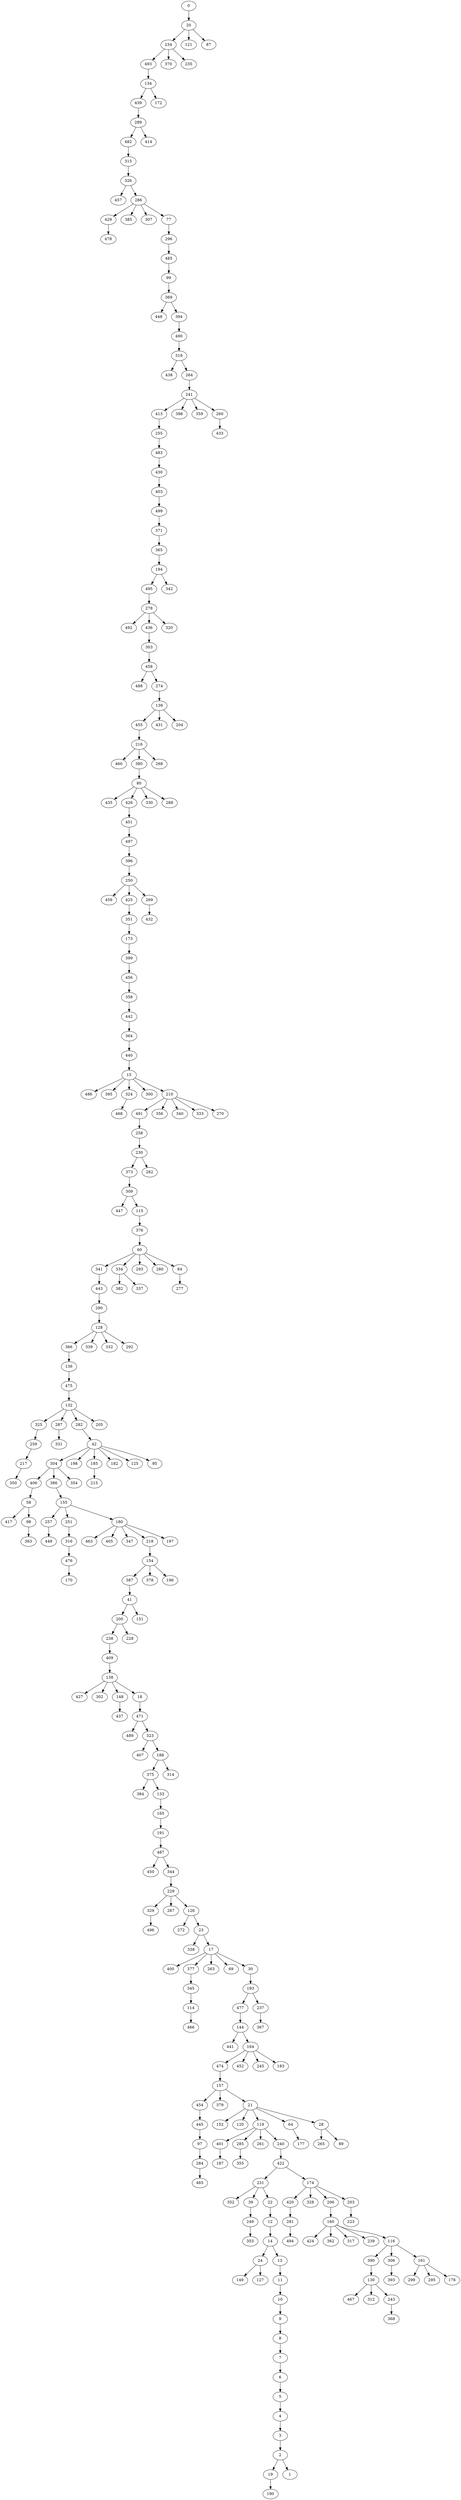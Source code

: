 digraph {
	0 [label=0]
	20 [label=20]
	234 [label=234]
	493 [label=493]
	134 [label=134]
	439 [label=439]
	289 [label=289]
	482 [label=482]
	315 [label=315]
	326 [label=326]
	457 [label=457]
	286 [label=286]
	429 [label=429]
	478 [label=478]
	385 [label=385]
	307 [label=307]
	77 [label=77]
	296 [label=296]
	485 [label=485]
	99 [label=99]
	369 [label=369]
	448 [label=448]
	394 [label=394]
	490 [label=490]
	318 [label=318]
	438 [label=438]
	264 [label=264]
	241 [label=241]
	413 [label=413]
	255 [label=255]
	483 [label=483]
	430 [label=430]
	403 [label=403]
	499 [label=499]
	371 [label=371]
	365 [label=365]
	194 [label=194]
	495 [label=495]
	278 [label=278]
	492 [label=492]
	436 [label=436]
	303 [label=303]
	458 [label=458]
	488 [label=488]
	274 [label=274]
	139 [label=139]
	455 [label=455]
	216 [label=216]
	460 [label=460]
	380 [label=380]
	80 [label=80]
	435 [label=435]
	426 [label=426]
	451 [label=451]
	497 [label=497]
	396 [label=396]
	250 [label=250]
	459 [label=459]
	425 [label=425]
	351 [label=351]
	173 [label=173]
	399 [label=399]
	456 [label=456]
	358 [label=358]
	442 [label=442]
	364 [label=364]
	440 [label=440]
	15 [label=15]
	486 [label=486]
	395 [label=395]
	324 [label=324]
	468 [label=468]
	300 [label=300]
	210 [label=210]
	491 [label=491]
	258 [label=258]
	230 [label=230]
	373 [label=373]
	309 [label=309]
	447 [label=447]
	115 [label=115]
	376 [label=376]
	60 [label=60]
	341 [label=341]
	443 [label=443]
	290 [label=290]
	128 [label=128]
	366 [label=366]
	136 [label=136]
	475 [label=475]
	132 [label=132]
	325 [label=325]
	259 [label=259]
	217 [label=217]
	350 [label=350]
	287 [label=287]
	331 [label=331]
	282 [label=282]
	42 [label=42]
	304 [label=304]
	406 [label=406]
	58 [label=58]
	417 [label=417]
	98 [label=98]
	363 [label=363]
	386 [label=386]
	155 [label=155]
	257 [label=257]
	449 [label=449]
	251 [label=251]
	316 [label=316]
	476 [label=476]
	170 [label=170]
	180 [label=180]
	463 [label=463]
	405 [label=405]
	347 [label=347]
	218 [label=218]
	154 [label=154]
	387 [label=387]
	41 [label=41]
	200 [label=200]
	238 [label=238]
	409 [label=409]
	138 [label=138]
	427 [label=427]
	302 [label=302]
	148 [label=148]
	437 [label=437]
	18 [label=18]
	471 [label=471]
	489 [label=489]
	323 [label=323]
	407 [label=407]
	188 [label=188]
	375 [label=375]
	384 [label=384]
	133 [label=133]
	165 [label=165]
	191 [label=191]
	487 [label=487]
	450 [label=450]
	344 [label=344]
	229 [label=229]
	329 [label=329]
	496 [label=496]
	267 [label=267]
	126 [label=126]
	272 [label=272]
	23 [label=23]
	338 [label=338]
	17 [label=17]
	400 [label=400]
	377 [label=377]
	345 [label=345]
	114 [label=114]
	466 [label=466]
	263 [label=263]
	69 [label=69]
	30 [label=30]
	193 [label=193]
	477 [label=477]
	144 [label=144]
	441 [label=441]
	164 [label=164]
	474 [label=474]
	157 [label=157]
	454 [label=454]
	445 [label=445]
	97 [label=97]
	284 [label=284]
	465 [label=465]
	379 [label=379]
	21 [label=21]
	152 [label=152]
	120 [label=120]
	119 [label=119]
	401 [label=401]
	187 [label=187]
	285 [label=285]
	355 [label=355]
	261 [label=261]
	240 [label=240]
	422 [label=422]
	231 [label=231]
	352 [label=352]
	39 [label=39]
	249 [label=249]
	353 [label=353]
	22 [label=22]
	12 [label=12]
	14 [label=14]
	24 [label=24]
	149 [label=149]
	127 [label=127]
	13 [label=13]
	11 [label=11]
	10 [label=10]
	9 [label=9]
	8 [label=8]
	7 [label=7]
	6 [label=6]
	5 [label=5]
	4 [label=4]
	3 [label=3]
	2 [label=2]
	19 [label=19]
	190 [label=190]
	1 [label=1]
	174 [label=174]
	420 [label=420]
	281 [label=281]
	494 [label=494]
	328 [label=328]
	206 [label=206]
	160 [label=160]
	424 [label=424]
	362 [label=362]
	317 [label=317]
	239 [label=239]
	116 [label=116]
	390 [label=390]
	130 [label=130]
	467 [label=467]
	312 [label=312]
	243 [label=243]
	368 [label=368]
	306 [label=306]
	393 [label=393]
	161 [label=161]
	299 [label=299]
	295 [label=295]
	176 [label=176]
	203 [label=203]
	223 [label=223]
	64 [label=64]
	177 [label=177]
	28 [label=28]
	265 [label=265]
	89 [label=89]
	452 [label=452]
	245 [label=245]
	183 [label=183]
	237 [label=237]
	367 [label=367]
	314 [label=314]
	228 [label=228]
	151 [label=151]
	378 [label=378]
	196 [label=196]
	197 [label=197]
	354 [label=354]
	198 [label=198]
	185 [label=185]
	215 [label=215]
	182 [label=182]
	125 [label=125]
	95 [label=95]
	205 [label=205]
	339 [label=339]
	332 [label=332]
	292 [label=292]
	334 [label=334]
	382 [label=382]
	337 [label=337]
	293 [label=293]
	280 [label=280]
	84 [label=84]
	277 [label=277]
	262 [label=262]
	356 [label=356]
	340 [label=340]
	333 [label=333]
	270 [label=270]
	269 [label=269]
	432 [label=432]
	330 [label=330]
	288 [label=288]
	268 [label=268]
	431 [label=431]
	204 [label=204]
	320 [label=320]
	342 [label=342]
	398 [label=398]
	359 [label=359]
	260 [label=260]
	433 [label=433]
	414 [label=414]
	172 [label=172]
	370 [label=370]
	235 [label=235]
	121 [label=121]
	87 [label=87]
	0 -> 20
	20 -> 234
	234 -> 493
	493 -> 134
	134 -> 439
	439 -> 289
	289 -> 482
	482 -> 315
	315 -> 326
	326 -> 457
	326 -> 286
	286 -> 429
	429 -> 478
	286 -> 385
	286 -> 307
	286 -> 77
	77 -> 296
	296 -> 485
	485 -> 99
	99 -> 369
	369 -> 448
	369 -> 394
	394 -> 490
	490 -> 318
	318 -> 438
	318 -> 264
	264 -> 241
	241 -> 413
	413 -> 255
	255 -> 483
	483 -> 430
	430 -> 403
	403 -> 499
	499 -> 371
	371 -> 365
	365 -> 194
	194 -> 495
	495 -> 278
	278 -> 492
	278 -> 436
	436 -> 303
	303 -> 458
	458 -> 488
	458 -> 274
	274 -> 139
	139 -> 455
	455 -> 216
	216 -> 460
	216 -> 380
	380 -> 80
	80 -> 435
	80 -> 426
	426 -> 451
	451 -> 497
	497 -> 396
	396 -> 250
	250 -> 459
	250 -> 425
	425 -> 351
	351 -> 173
	173 -> 399
	399 -> 456
	456 -> 358
	358 -> 442
	442 -> 364
	364 -> 440
	440 -> 15
	15 -> 486
	15 -> 395
	15 -> 324
	324 -> 468
	15 -> 300
	15 -> 210
	210 -> 491
	491 -> 258
	258 -> 230
	230 -> 373
	373 -> 309
	309 -> 447
	309 -> 115
	115 -> 376
	376 -> 60
	60 -> 341
	341 -> 443
	443 -> 290
	290 -> 128
	128 -> 366
	366 -> 136
	136 -> 475
	475 -> 132
	132 -> 325
	325 -> 259
	259 -> 217
	217 -> 350
	132 -> 287
	287 -> 331
	132 -> 282
	282 -> 42
	42 -> 304
	304 -> 406
	406 -> 58
	58 -> 417
	58 -> 98
	98 -> 363
	304 -> 386
	386 -> 155
	155 -> 257
	257 -> 449
	155 -> 251
	251 -> 316
	316 -> 476
	476 -> 170
	155 -> 180
	180 -> 463
	180 -> 405
	180 -> 347
	180 -> 218
	218 -> 154
	154 -> 387
	387 -> 41
	41 -> 200
	200 -> 238
	238 -> 409
	409 -> 138
	138 -> 427
	138 -> 302
	138 -> 148
	148 -> 437
	138 -> 18
	18 -> 471
	471 -> 489
	471 -> 323
	323 -> 407
	323 -> 188
	188 -> 375
	375 -> 384
	375 -> 133
	133 -> 165
	165 -> 191
	191 -> 487
	487 -> 450
	487 -> 344
	344 -> 229
	229 -> 329
	329 -> 496
	229 -> 267
	229 -> 126
	126 -> 272
	126 -> 23
	23 -> 338
	23 -> 17
	17 -> 400
	17 -> 377
	377 -> 345
	345 -> 114
	114 -> 466
	17 -> 263
	17 -> 69
	17 -> 30
	30 -> 193
	193 -> 477
	477 -> 144
	144 -> 441
	144 -> 164
	164 -> 474
	474 -> 157
	157 -> 454
	454 -> 445
	445 -> 97
	97 -> 284
	284 -> 465
	157 -> 379
	157 -> 21
	21 -> 152
	21 -> 120
	21 -> 119
	119 -> 401
	401 -> 187
	119 -> 285
	285 -> 355
	119 -> 261
	119 -> 240
	240 -> 422
	422 -> 231
	231 -> 352
	231 -> 39
	39 -> 249
	249 -> 353
	231 -> 22
	22 -> 12
	12 -> 14
	14 -> 24
	24 -> 149
	24 -> 127
	14 -> 13
	13 -> 11
	11 -> 10
	10 -> 9
	9 -> 8
	8 -> 7
	7 -> 6
	6 -> 5
	5 -> 4
	4 -> 3
	3 -> 2
	2 -> 19
	19 -> 190
	2 -> 1
	422 -> 174
	174 -> 420
	420 -> 281
	281 -> 494
	174 -> 328
	174 -> 206
	206 -> 160
	160 -> 424
	160 -> 362
	160 -> 317
	160 -> 239
	160 -> 116
	116 -> 390
	390 -> 130
	130 -> 467
	130 -> 312
	130 -> 243
	243 -> 368
	116 -> 306
	306 -> 393
	116 -> 161
	161 -> 299
	161 -> 295
	161 -> 176
	174 -> 203
	203 -> 223
	21 -> 64
	64 -> 177
	21 -> 28
	28 -> 265
	28 -> 89
	164 -> 452
	164 -> 245
	164 -> 183
	193 -> 237
	237 -> 367
	188 -> 314
	200 -> 228
	41 -> 151
	154 -> 378
	154 -> 196
	180 -> 197
	304 -> 354
	42 -> 198
	42 -> 185
	185 -> 215
	42 -> 182
	42 -> 125
	42 -> 95
	132 -> 205
	128 -> 339
	128 -> 332
	128 -> 292
	60 -> 334
	334 -> 382
	334 -> 337
	60 -> 293
	60 -> 280
	60 -> 84
	84 -> 277
	230 -> 262
	210 -> 356
	210 -> 340
	210 -> 333
	210 -> 270
	250 -> 269
	269 -> 432
	80 -> 330
	80 -> 288
	216 -> 268
	139 -> 431
	139 -> 204
	278 -> 320
	194 -> 342
	241 -> 398
	241 -> 359
	241 -> 260
	260 -> 433
	289 -> 414
	134 -> 172
	234 -> 370
	234 -> 235
	20 -> 121
	20 -> 87
}
